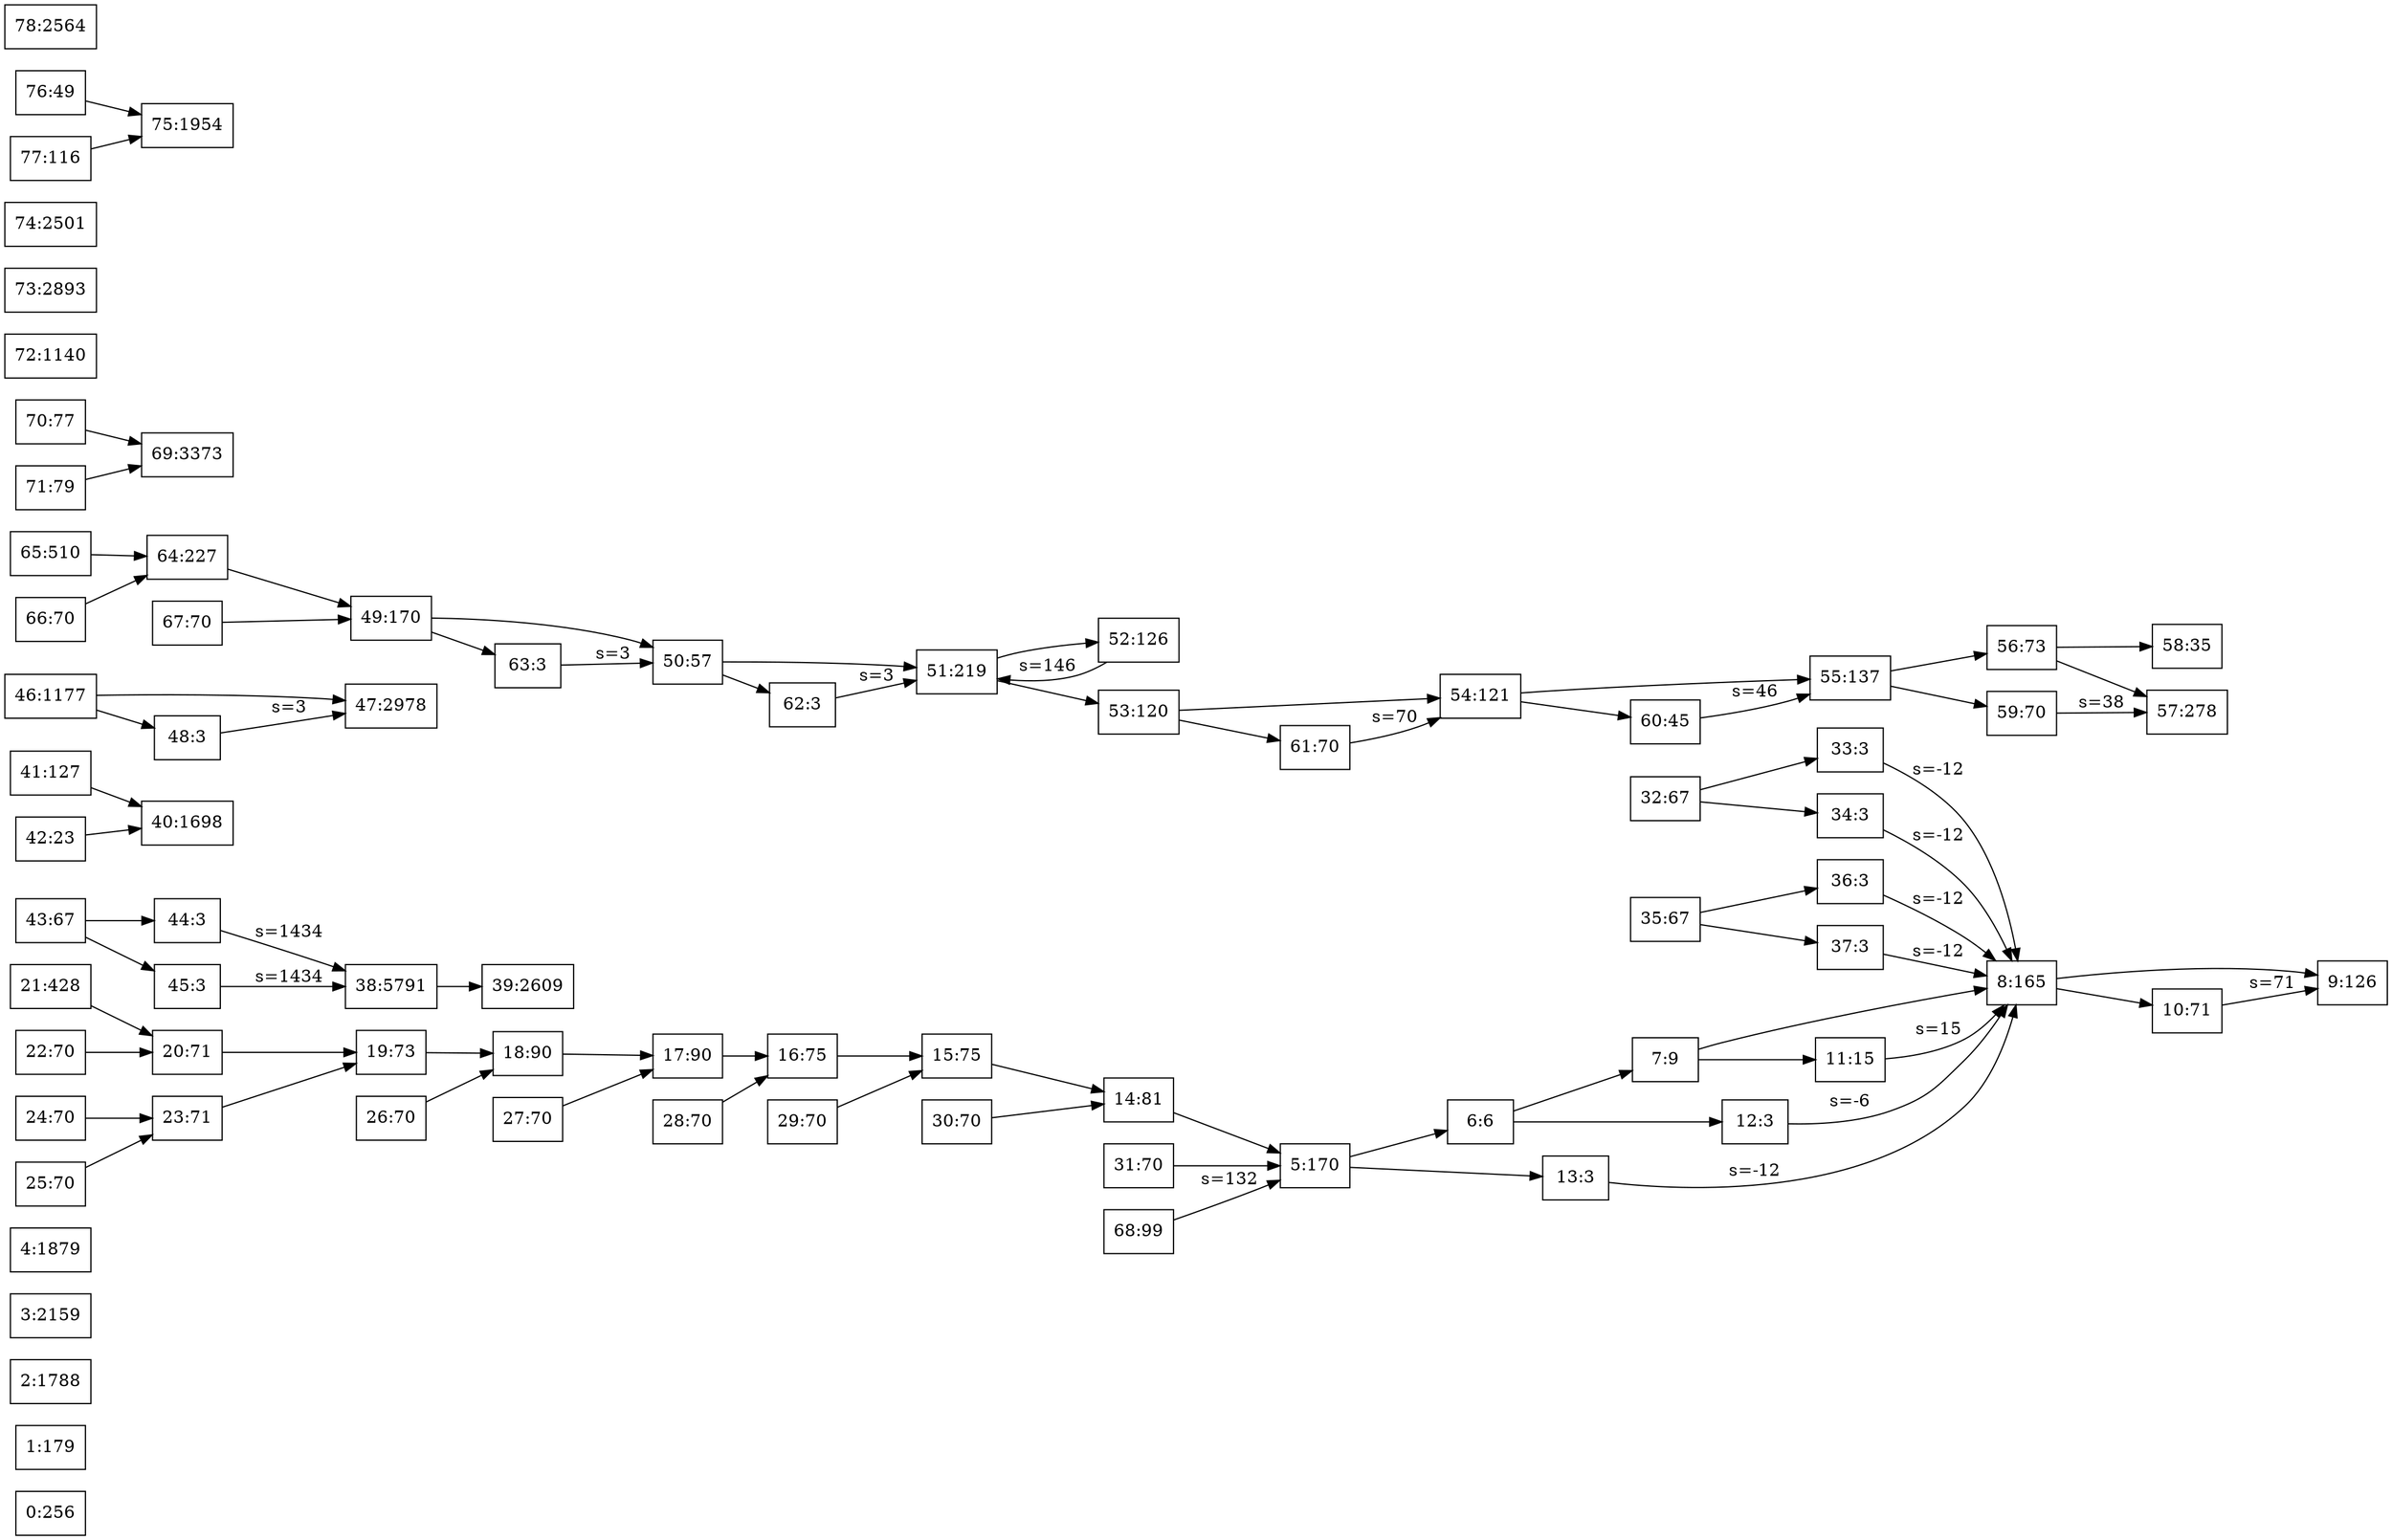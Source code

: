 digraph g { 
	rankdir = LR 
	0 [shape=box, label="0:256"] 
	1 [shape=box, label="1:179"] 
	2 [shape=box, label="2:1788"] 
	3 [shape=box, label="3:2159"] 
	4 [shape=box, label="4:1879"] 
	5 [shape=box, label="5:170"] 
	5 -> 6
	5 -> 13
	6 [shape=box, label="6:6"] 
	6 -> 7
	6 -> 12
	7 [shape=box, label="7:9"] 
	7 -> 8
	7 -> 11
	8 [shape=box, label="8:165"] 
	8 -> 9
	8 -> 10
	9 [shape=box, label="9:126"] 
	10 [shape=box, label="10:71"] 
	10 -> 9 [label="s=71"] 
	11 [shape=box, label="11:15"] 
	11 -> 8 [label="s=15"] 
	12 [shape=box, label="12:3"] 
	12 -> 8 [label="s=-6"] 
	13 [shape=box, label="13:3"] 
	13 -> 8 [label="s=-12"] 
	14 [shape=box, label="14:81"] 
	14 -> 5
	15 [shape=box, label="15:75"] 
	15 -> 14
	16 [shape=box, label="16:75"] 
	16 -> 15
	17 [shape=box, label="17:90"] 
	17 -> 16
	18 [shape=box, label="18:90"] 
	18 -> 17
	19 [shape=box, label="19:73"] 
	19 -> 18
	20 [shape=box, label="20:71"] 
	20 -> 19
	21 [shape=box, label="21:428"] 
	21 -> 20
	22 [shape=box, label="22:70"] 
	22 -> 20
	23 [shape=box, label="23:71"] 
	23 -> 19
	24 [shape=box, label="24:70"] 
	24 -> 23
	25 [shape=box, label="25:70"] 
	25 -> 23
	26 [shape=box, label="26:70"] 
	26 -> 18
	27 [shape=box, label="27:70"] 
	27 -> 17
	28 [shape=box, label="28:70"] 
	28 -> 16
	29 [shape=box, label="29:70"] 
	29 -> 15
	30 [shape=box, label="30:70"] 
	30 -> 14
	31 [shape=box, label="31:70"] 
	31 -> 5
	32 [shape=box, label="32:67"] 
	32 -> 33
	32 -> 34
	33 [shape=box, label="33:3"] 
	33 -> 8 [label="s=-12"] 
	34 [shape=box, label="34:3"] 
	34 -> 8 [label="s=-12"] 
	35 [shape=box, label="35:67"] 
	35 -> 36
	35 -> 37
	36 [shape=box, label="36:3"] 
	36 -> 8 [label="s=-12"] 
	37 [shape=box, label="37:3"] 
	37 -> 8 [label="s=-12"] 
	38 [shape=box, label="38:5791"] 
	38 -> 39
	39 [shape=box, label="39:2609"] 
	40 [shape=box, label="40:1698"] 
	41 [shape=box, label="41:127"] 
	41 -> 40
	42 [shape=box, label="42:23"] 
	42 -> 40
	43 [shape=box, label="43:67"] 
	43 -> 44
	43 -> 45
	44 [shape=box, label="44:3"] 
	44 -> 38 [label="s=1434"] 
	45 [shape=box, label="45:3"] 
	45 -> 38 [label="s=1434"] 
	46 [shape=box, label="46:1177"] 
	46 -> 47
	46 -> 48
	47 [shape=box, label="47:2978"] 
	48 [shape=box, label="48:3"] 
	48 -> 47 [label="s=3"] 
	49 [shape=box, label="49:170"] 
	49 -> 50
	49 -> 63
	50 [shape=box, label="50:57"] 
	50 -> 51
	50 -> 62
	51 [shape=box, label="51:219"] 
	51 -> 52
	51 -> 53
	52 [shape=box, label="52:126"] 
	52 -> 51 [label="s=146"] 
	53 [shape=box, label="53:120"] 
	53 -> 54
	53 -> 61
	54 [shape=box, label="54:121"] 
	54 -> 55
	54 -> 60
	55 [shape=box, label="55:137"] 
	55 -> 56
	55 -> 59
	56 [shape=box, label="56:73"] 
	56 -> 57
	56 -> 58
	57 [shape=box, label="57:278"] 
	58 [shape=box, label="58:35"] 
	59 [shape=box, label="59:70"] 
	59 -> 57 [label="s=38"] 
	60 [shape=box, label="60:45"] 
	60 -> 55 [label="s=46"] 
	61 [shape=box, label="61:70"] 
	61 -> 54 [label="s=70"] 
	62 [shape=box, label="62:3"] 
	62 -> 51 [label="s=3"] 
	63 [shape=box, label="63:3"] 
	63 -> 50 [label="s=3"] 
	64 [shape=box, label="64:227"] 
	64 -> 49
	65 [shape=box, label="65:510"] 
	65 -> 64
	66 [shape=box, label="66:70"] 
	66 -> 64
	67 [shape=box, label="67:70"] 
	67 -> 49
	68 [shape=box, label="68:99"] 
	68 -> 5 [label="s=132"] 
	69 [shape=box, label="69:3373"] 
	70 [shape=box, label="70:77"] 
	70 -> 69
	71 [shape=box, label="71:79"] 
	71 -> 69
	72 [shape=box, label="72:1140"] 
	73 [shape=box, label="73:2893"] 
	74 [shape=box, label="74:2501"] 
	75 [shape=box, label="75:1954"] 
	76 [shape=box, label="76:49"] 
	76 -> 75
	77 [shape=box, label="77:116"] 
	77 -> 75
	78 [shape=box, label="78:2564"] 
} 
